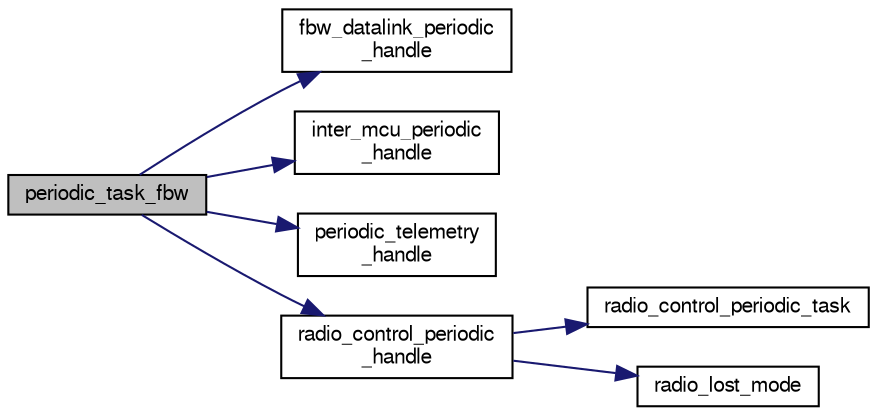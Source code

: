 digraph "periodic_task_fbw"
{
  edge [fontname="FreeSans",fontsize="10",labelfontname="FreeSans",labelfontsize="10"];
  node [fontname="FreeSans",fontsize="10",shape=record];
  rankdir="LR";
  Node1 [label="periodic_task_fbw",height=0.2,width=0.4,color="black", fillcolor="grey75", style="filled", fontcolor="black"];
  Node1 -> Node2 [color="midnightblue",fontsize="10",style="solid",fontname="FreeSans"];
  Node2 [label="fbw_datalink_periodic\l_handle",height=0.2,width=0.4,color="black", fillcolor="white", style="filled",URL="$fixedwing_2main__fbw_8c.html#acae36a4c06ce1cb25ec13f45bd1c2eea"];
  Node1 -> Node3 [color="midnightblue",fontsize="10",style="solid",fontname="FreeSans"];
  Node3 [label="inter_mcu_periodic\l_handle",height=0.2,width=0.4,color="black", fillcolor="white", style="filled",URL="$fixedwing_2main__fbw_8c.html#add259a09eae92eaeb0742bd6ea25ab12"];
  Node1 -> Node4 [color="midnightblue",fontsize="10",style="solid",fontname="FreeSans"];
  Node4 [label="periodic_telemetry\l_handle",height=0.2,width=0.4,color="black", fillcolor="white", style="filled",URL="$fixedwing_2main__fbw_8c.html#a06f4490d25a57ef56d5267ba133c5e17"];
  Node1 -> Node5 [color="midnightblue",fontsize="10",style="solid",fontname="FreeSans"];
  Node5 [label="radio_control_periodic\l_handle",height=0.2,width=0.4,color="black", fillcolor="white", style="filled",URL="$fixedwing_2main__fbw_8c.html#a92589adc4ef9400e874365e60f5ea5f2"];
  Node5 -> Node6 [color="midnightblue",fontsize="10",style="solid",fontname="FreeSans"];
  Node6 [label="radio_control_periodic_task",height=0.2,width=0.4,color="black", fillcolor="white", style="filled",URL="$radio__control_8c.html#a3673b154cadd0d85e61e2fe36fdda1bd"];
  Node5 -> Node7 [color="midnightblue",fontsize="10",style="solid",fontname="FreeSans"];
  Node7 [label="radio_lost_mode",height=0.2,width=0.4,color="black", fillcolor="white", style="filled",URL="$fixedwing_2main__fbw_8c.html#a4aa80794b287cf29c0139d0e70ac6b1f",tooltip="Defines behavior when the RC is lost, default goes to AUTO. "];
}
